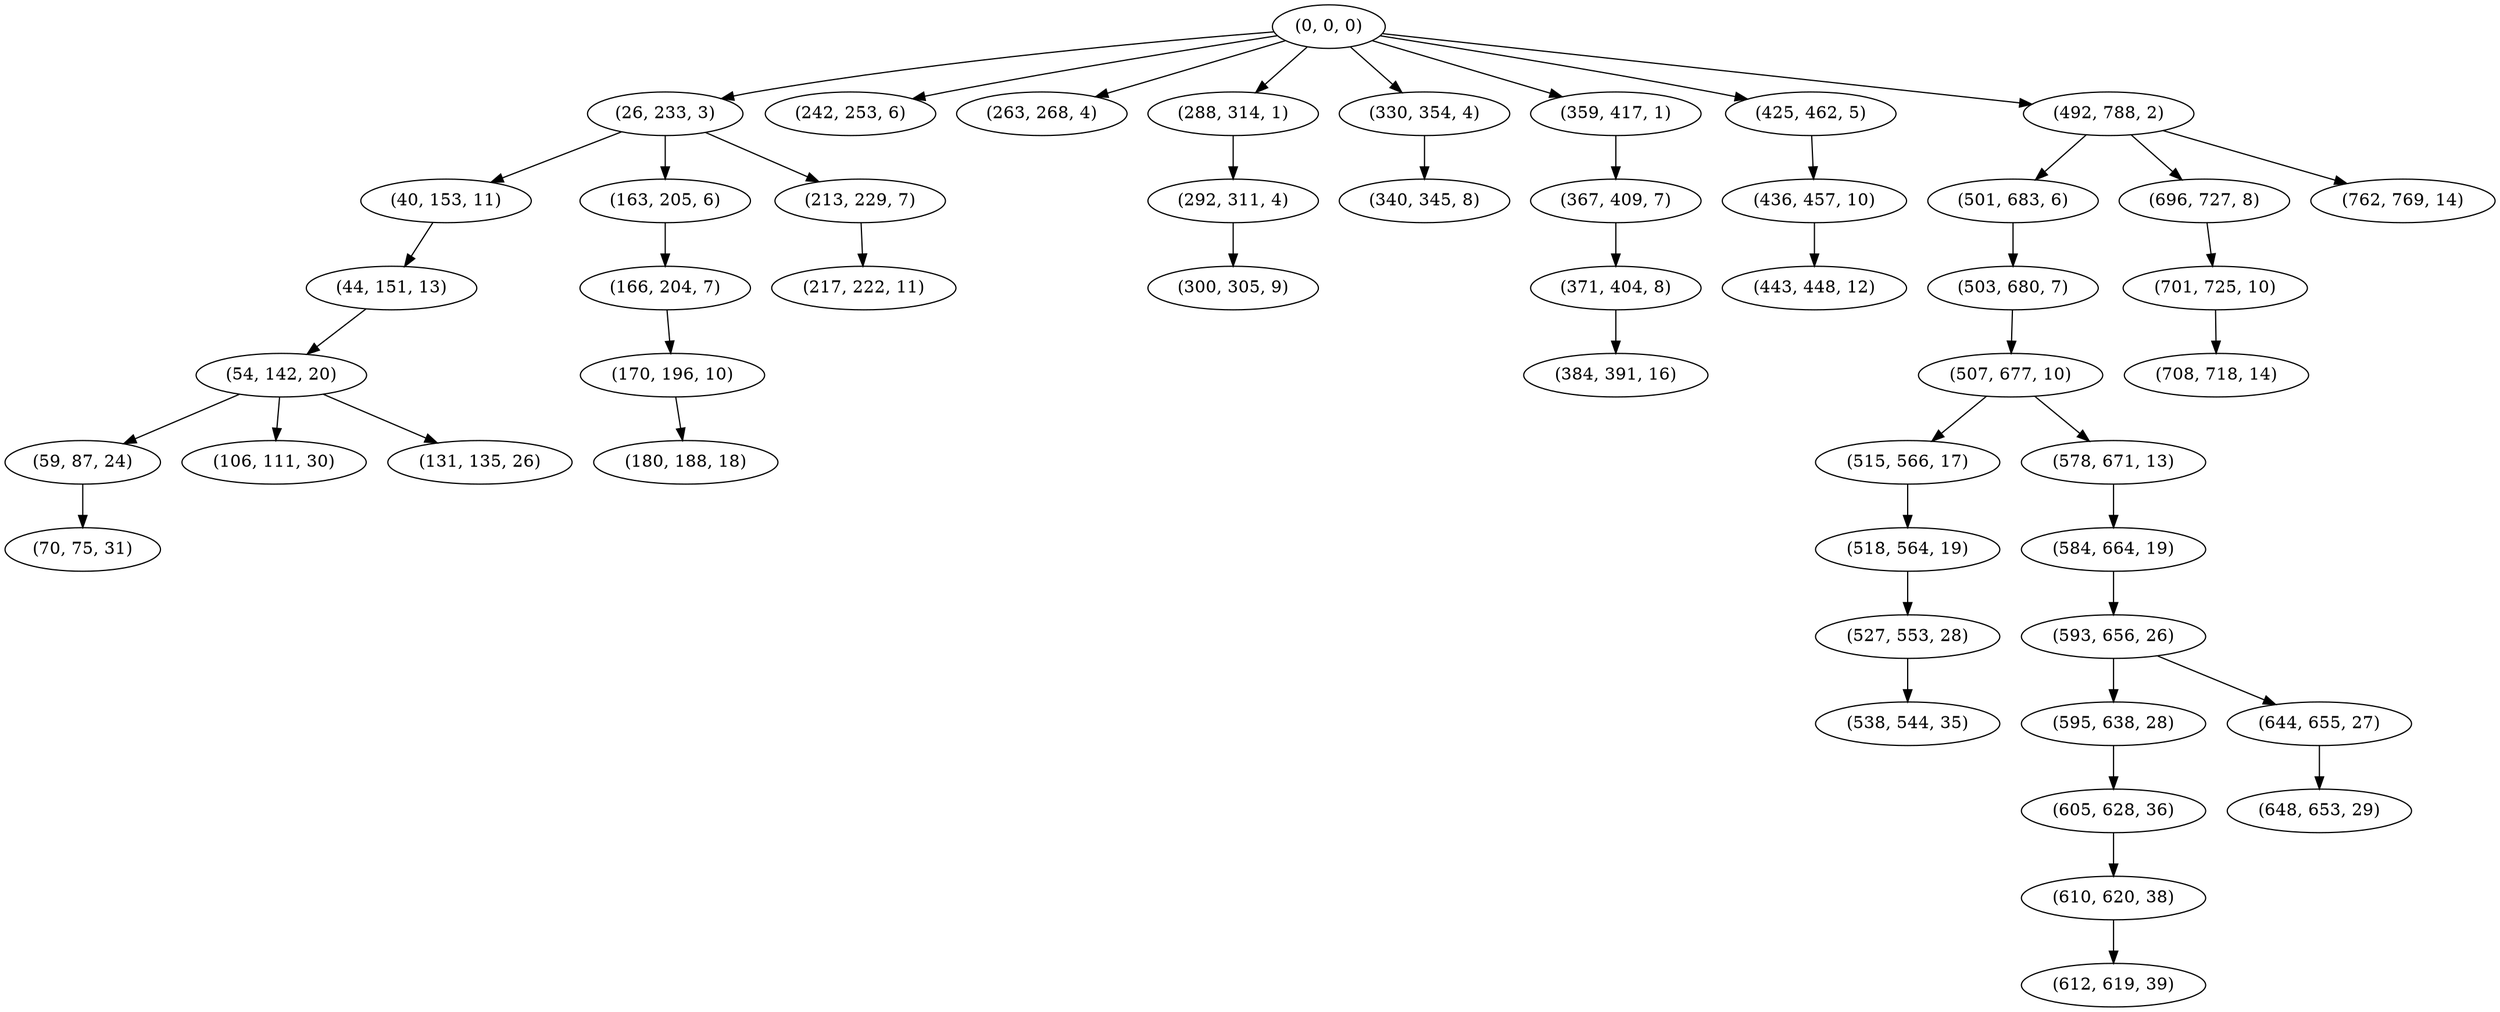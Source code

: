 digraph tree {
    "(0, 0, 0)";
    "(26, 233, 3)";
    "(40, 153, 11)";
    "(44, 151, 13)";
    "(54, 142, 20)";
    "(59, 87, 24)";
    "(70, 75, 31)";
    "(106, 111, 30)";
    "(131, 135, 26)";
    "(163, 205, 6)";
    "(166, 204, 7)";
    "(170, 196, 10)";
    "(180, 188, 18)";
    "(213, 229, 7)";
    "(217, 222, 11)";
    "(242, 253, 6)";
    "(263, 268, 4)";
    "(288, 314, 1)";
    "(292, 311, 4)";
    "(300, 305, 9)";
    "(330, 354, 4)";
    "(340, 345, 8)";
    "(359, 417, 1)";
    "(367, 409, 7)";
    "(371, 404, 8)";
    "(384, 391, 16)";
    "(425, 462, 5)";
    "(436, 457, 10)";
    "(443, 448, 12)";
    "(492, 788, 2)";
    "(501, 683, 6)";
    "(503, 680, 7)";
    "(507, 677, 10)";
    "(515, 566, 17)";
    "(518, 564, 19)";
    "(527, 553, 28)";
    "(538, 544, 35)";
    "(578, 671, 13)";
    "(584, 664, 19)";
    "(593, 656, 26)";
    "(595, 638, 28)";
    "(605, 628, 36)";
    "(610, 620, 38)";
    "(612, 619, 39)";
    "(644, 655, 27)";
    "(648, 653, 29)";
    "(696, 727, 8)";
    "(701, 725, 10)";
    "(708, 718, 14)";
    "(762, 769, 14)";
    "(0, 0, 0)" -> "(26, 233, 3)";
    "(0, 0, 0)" -> "(242, 253, 6)";
    "(0, 0, 0)" -> "(263, 268, 4)";
    "(0, 0, 0)" -> "(288, 314, 1)";
    "(0, 0, 0)" -> "(330, 354, 4)";
    "(0, 0, 0)" -> "(359, 417, 1)";
    "(0, 0, 0)" -> "(425, 462, 5)";
    "(0, 0, 0)" -> "(492, 788, 2)";
    "(26, 233, 3)" -> "(40, 153, 11)";
    "(26, 233, 3)" -> "(163, 205, 6)";
    "(26, 233, 3)" -> "(213, 229, 7)";
    "(40, 153, 11)" -> "(44, 151, 13)";
    "(44, 151, 13)" -> "(54, 142, 20)";
    "(54, 142, 20)" -> "(59, 87, 24)";
    "(54, 142, 20)" -> "(106, 111, 30)";
    "(54, 142, 20)" -> "(131, 135, 26)";
    "(59, 87, 24)" -> "(70, 75, 31)";
    "(163, 205, 6)" -> "(166, 204, 7)";
    "(166, 204, 7)" -> "(170, 196, 10)";
    "(170, 196, 10)" -> "(180, 188, 18)";
    "(213, 229, 7)" -> "(217, 222, 11)";
    "(288, 314, 1)" -> "(292, 311, 4)";
    "(292, 311, 4)" -> "(300, 305, 9)";
    "(330, 354, 4)" -> "(340, 345, 8)";
    "(359, 417, 1)" -> "(367, 409, 7)";
    "(367, 409, 7)" -> "(371, 404, 8)";
    "(371, 404, 8)" -> "(384, 391, 16)";
    "(425, 462, 5)" -> "(436, 457, 10)";
    "(436, 457, 10)" -> "(443, 448, 12)";
    "(492, 788, 2)" -> "(501, 683, 6)";
    "(492, 788, 2)" -> "(696, 727, 8)";
    "(492, 788, 2)" -> "(762, 769, 14)";
    "(501, 683, 6)" -> "(503, 680, 7)";
    "(503, 680, 7)" -> "(507, 677, 10)";
    "(507, 677, 10)" -> "(515, 566, 17)";
    "(507, 677, 10)" -> "(578, 671, 13)";
    "(515, 566, 17)" -> "(518, 564, 19)";
    "(518, 564, 19)" -> "(527, 553, 28)";
    "(527, 553, 28)" -> "(538, 544, 35)";
    "(578, 671, 13)" -> "(584, 664, 19)";
    "(584, 664, 19)" -> "(593, 656, 26)";
    "(593, 656, 26)" -> "(595, 638, 28)";
    "(593, 656, 26)" -> "(644, 655, 27)";
    "(595, 638, 28)" -> "(605, 628, 36)";
    "(605, 628, 36)" -> "(610, 620, 38)";
    "(610, 620, 38)" -> "(612, 619, 39)";
    "(644, 655, 27)" -> "(648, 653, 29)";
    "(696, 727, 8)" -> "(701, 725, 10)";
    "(701, 725, 10)" -> "(708, 718, 14)";
}
